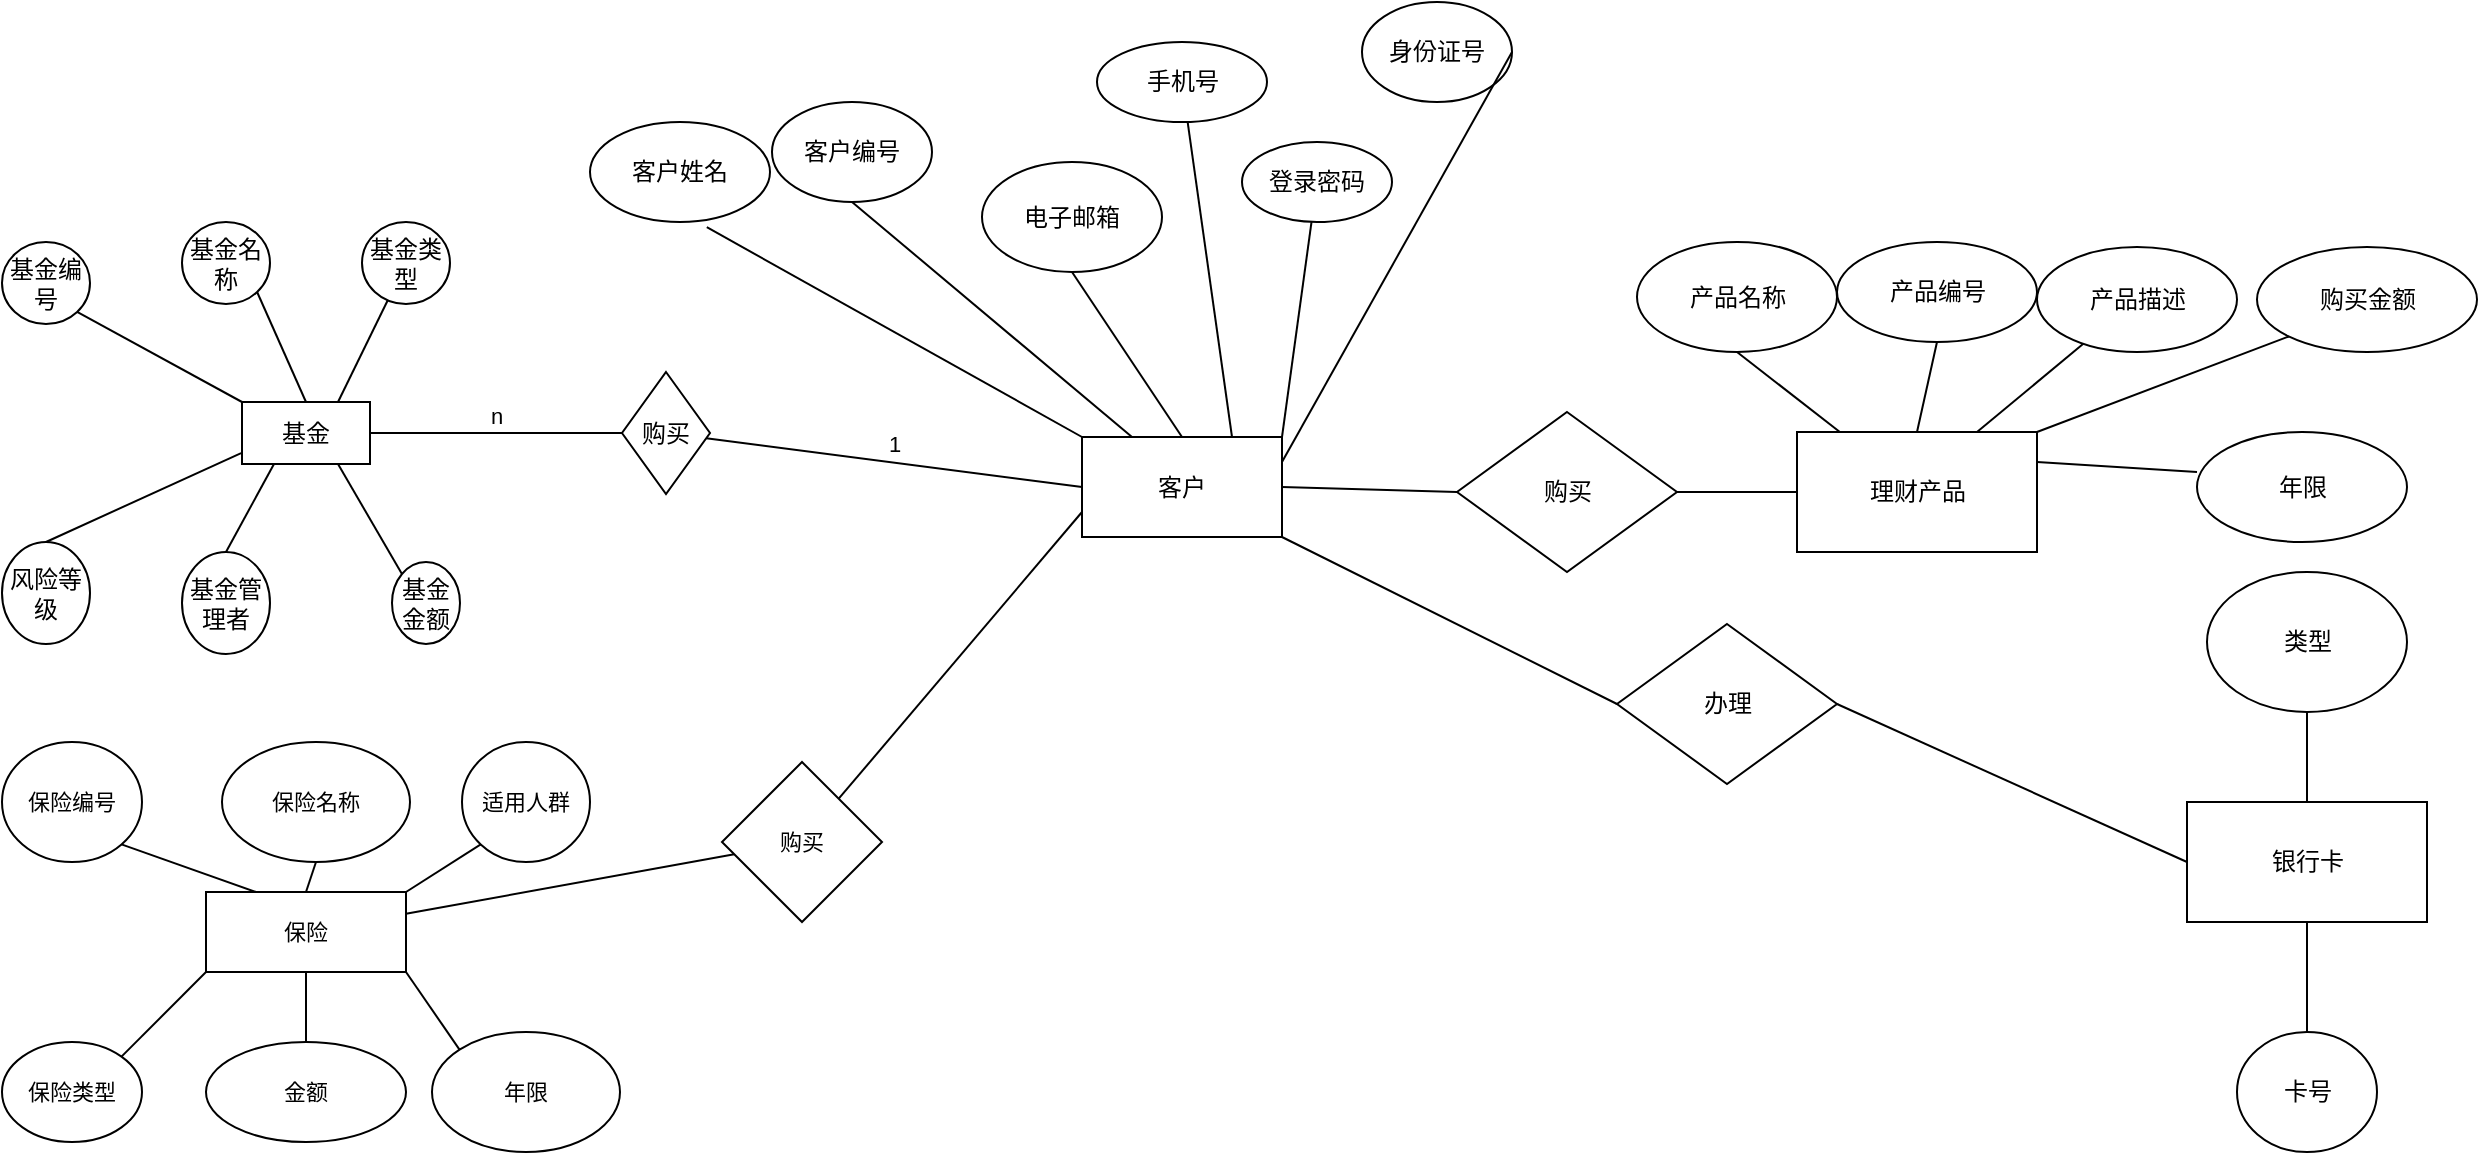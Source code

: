 <mxfile version="18.1.3" type="github">
  <diagram id="R2lEEEUBdFMjLlhIrx00" name="Page-1">
    <mxGraphModel dx="1483" dy="827" grid="1" gridSize="10" guides="1" tooltips="1" connect="1" arrows="1" fold="1" page="1" pageScale="1" pageWidth="850" pageHeight="1100" math="0" shadow="0" extFonts="Permanent Marker^https://fonts.googleapis.com/css?family=Permanent+Marker">
      <root>
        <mxCell id="0" />
        <mxCell id="1" parent="0" />
        <mxCell id="vSA9OJWNMoGuVh6hWun6-11" style="rounded=0;orthogonalLoop=1;jettySize=auto;html=1;exitX=0.25;exitY=1;exitDx=0;exitDy=0;entryX=0.5;entryY=0;entryDx=0;entryDy=0;strokeColor=default;endArrow=none;endFill=0;" edge="1" parent="1" source="vSA9OJWNMoGuVh6hWun6-2" target="vSA9OJWNMoGuVh6hWun6-5">
          <mxGeometry relative="1" as="geometry" />
        </mxCell>
        <mxCell id="vSA9OJWNMoGuVh6hWun6-12" style="shape=connector;orthogonalLoop=1;jettySize=auto;html=1;exitX=0.75;exitY=1;exitDx=0;exitDy=0;entryX=0;entryY=0;entryDx=0;entryDy=0;labelBackgroundColor=default;fontFamily=Helvetica;fontSize=11;fontColor=default;endArrow=none;endFill=0;strokeColor=default;" edge="1" parent="1" source="vSA9OJWNMoGuVh6hWun6-2" target="vSA9OJWNMoGuVh6hWun6-4">
          <mxGeometry relative="1" as="geometry" />
        </mxCell>
        <mxCell id="vSA9OJWNMoGuVh6hWun6-13" style="edgeStyle=none;shape=connector;rounded=1;orthogonalLoop=1;jettySize=auto;html=1;exitX=0.75;exitY=0;exitDx=0;exitDy=0;labelBackgroundColor=default;fontFamily=Helvetica;fontSize=11;fontColor=default;endArrow=none;endFill=0;strokeColor=default;" edge="1" parent="1" source="vSA9OJWNMoGuVh6hWun6-2" target="vSA9OJWNMoGuVh6hWun6-7">
          <mxGeometry relative="1" as="geometry" />
        </mxCell>
        <mxCell id="vSA9OJWNMoGuVh6hWun6-14" style="edgeStyle=none;shape=connector;rounded=1;orthogonalLoop=1;jettySize=auto;html=1;exitX=0.5;exitY=0;exitDx=0;exitDy=0;entryX=1;entryY=1;entryDx=0;entryDy=0;labelBackgroundColor=default;fontFamily=Helvetica;fontSize=11;fontColor=default;endArrow=none;endFill=0;strokeColor=default;" edge="1" parent="1" source="vSA9OJWNMoGuVh6hWun6-2" target="vSA9OJWNMoGuVh6hWun6-8">
          <mxGeometry relative="1" as="geometry" />
        </mxCell>
        <mxCell id="vSA9OJWNMoGuVh6hWun6-15" style="edgeStyle=none;shape=connector;rounded=1;orthogonalLoop=1;jettySize=auto;html=1;exitX=0;exitY=0;exitDx=0;exitDy=0;entryX=1;entryY=1;entryDx=0;entryDy=0;labelBackgroundColor=default;fontFamily=Helvetica;fontSize=11;fontColor=default;endArrow=none;endFill=0;strokeColor=default;" edge="1" parent="1" source="vSA9OJWNMoGuVh6hWun6-2" target="vSA9OJWNMoGuVh6hWun6-3">
          <mxGeometry relative="1" as="geometry" />
        </mxCell>
        <mxCell id="vSA9OJWNMoGuVh6hWun6-18" value="n" style="edgeStyle=none;shape=connector;rounded=1;orthogonalLoop=1;jettySize=auto;html=1;labelBackgroundColor=default;fontFamily=Helvetica;fontSize=11;fontColor=default;endArrow=none;endFill=0;strokeColor=default;labelBorderColor=none;labelPosition=center;verticalLabelPosition=top;align=center;verticalAlign=bottom;" edge="1" parent="1" source="vSA9OJWNMoGuVh6hWun6-2" target="vSA9OJWNMoGuVh6hWun6-17">
          <mxGeometry relative="1" as="geometry" />
        </mxCell>
        <mxCell id="vSA9OJWNMoGuVh6hWun6-2" value="基金" style="rounded=0;whiteSpace=wrap;html=1;" vertex="1" parent="1">
          <mxGeometry x="450" y="240" width="64" height="31" as="geometry" />
        </mxCell>
        <mxCell id="vSA9OJWNMoGuVh6hWun6-3" value="基金编号" style="ellipse;whiteSpace=wrap;html=1;" vertex="1" parent="1">
          <mxGeometry x="330" y="160" width="44" height="41" as="geometry" />
        </mxCell>
        <mxCell id="vSA9OJWNMoGuVh6hWun6-4" value="基金金额" style="ellipse;whiteSpace=wrap;html=1;" vertex="1" parent="1">
          <mxGeometry x="525" y="320" width="34" height="41" as="geometry" />
        </mxCell>
        <mxCell id="vSA9OJWNMoGuVh6hWun6-5" value="基金管理者" style="ellipse;whiteSpace=wrap;html=1;" vertex="1" parent="1">
          <mxGeometry x="420" y="315" width="44" height="51" as="geometry" />
        </mxCell>
        <mxCell id="vSA9OJWNMoGuVh6hWun6-6" value="风险等级" style="ellipse;whiteSpace=wrap;html=1;" vertex="1" parent="1">
          <mxGeometry x="330" y="310" width="44" height="51" as="geometry" />
        </mxCell>
        <mxCell id="vSA9OJWNMoGuVh6hWun6-7" value="基金类型" style="ellipse;whiteSpace=wrap;html=1;" vertex="1" parent="1">
          <mxGeometry x="510" y="150" width="44" height="41" as="geometry" />
        </mxCell>
        <mxCell id="vSA9OJWNMoGuVh6hWun6-8" value="基金名称" style="ellipse;whiteSpace=wrap;html=1;" vertex="1" parent="1">
          <mxGeometry x="420" y="150" width="44" height="41" as="geometry" />
        </mxCell>
        <mxCell id="vSA9OJWNMoGuVh6hWun6-9" value="" style="endArrow=none;html=1;rounded=0;entryX=-0.007;entryY=0.824;entryDx=0;entryDy=0;entryPerimeter=0;exitX=0.5;exitY=0;exitDx=0;exitDy=0;" edge="1" parent="1" source="vSA9OJWNMoGuVh6hWun6-6" target="vSA9OJWNMoGuVh6hWun6-2">
          <mxGeometry width="50" height="50" relative="1" as="geometry">
            <mxPoint x="380" y="300" as="sourcePoint" />
            <mxPoint x="430" y="250" as="targetPoint" />
          </mxGeometry>
        </mxCell>
        <mxCell id="vSA9OJWNMoGuVh6hWun6-20" value="1" style="edgeStyle=none;shape=connector;rounded=1;orthogonalLoop=1;jettySize=auto;html=1;labelBackgroundColor=default;fontFamily=Helvetica;fontSize=11;fontColor=default;endArrow=none;endFill=0;strokeColor=default;labelPosition=center;verticalLabelPosition=top;align=center;verticalAlign=bottom;entryX=0;entryY=0.5;entryDx=0;entryDy=0;" edge="1" parent="1" source="vSA9OJWNMoGuVh6hWun6-17" target="vSA9OJWNMoGuVh6hWun6-50">
          <mxGeometry relative="1" as="geometry" />
        </mxCell>
        <mxCell id="vSA9OJWNMoGuVh6hWun6-17" value="购买" style="rhombus;whiteSpace=wrap;html=1;rounded=0;" vertex="1" parent="1">
          <mxGeometry x="640" y="225" width="44" height="61" as="geometry" />
        </mxCell>
        <mxCell id="vSA9OJWNMoGuVh6hWun6-39" style="edgeStyle=none;shape=connector;rounded=1;orthogonalLoop=1;jettySize=auto;html=1;exitX=0.5;exitY=0;exitDx=0;exitDy=0;entryX=0.5;entryY=1;entryDx=0;entryDy=0;labelBackgroundColor=default;labelBorderColor=none;fontFamily=Helvetica;fontSize=11;fontColor=default;endArrow=none;endFill=0;strokeColor=default;" edge="1" parent="1" source="vSA9OJWNMoGuVh6hWun6-24" target="vSA9OJWNMoGuVh6hWun6-37">
          <mxGeometry relative="1" as="geometry" />
        </mxCell>
        <mxCell id="vSA9OJWNMoGuVh6hWun6-40" style="edgeStyle=none;shape=connector;rounded=1;orthogonalLoop=1;jettySize=auto;html=1;exitX=0.25;exitY=0;exitDx=0;exitDy=0;entryX=1;entryY=1;entryDx=0;entryDy=0;labelBackgroundColor=default;labelBorderColor=none;fontFamily=Helvetica;fontSize=11;fontColor=default;endArrow=none;endFill=0;strokeColor=default;" edge="1" parent="1" source="vSA9OJWNMoGuVh6hWun6-24" target="vSA9OJWNMoGuVh6hWun6-38">
          <mxGeometry relative="1" as="geometry" />
        </mxCell>
        <mxCell id="vSA9OJWNMoGuVh6hWun6-41" style="edgeStyle=none;shape=connector;rounded=1;orthogonalLoop=1;jettySize=auto;html=1;exitX=1;exitY=0;exitDx=0;exitDy=0;entryX=0;entryY=1;entryDx=0;entryDy=0;labelBackgroundColor=default;labelBorderColor=none;fontFamily=Helvetica;fontSize=11;fontColor=default;endArrow=none;endFill=0;strokeColor=default;" edge="1" parent="1" source="vSA9OJWNMoGuVh6hWun6-24" target="vSA9OJWNMoGuVh6hWun6-36">
          <mxGeometry relative="1" as="geometry" />
        </mxCell>
        <mxCell id="vSA9OJWNMoGuVh6hWun6-42" style="edgeStyle=none;shape=connector;rounded=1;orthogonalLoop=1;jettySize=auto;html=1;exitX=1;exitY=1;exitDx=0;exitDy=0;entryX=0;entryY=0;entryDx=0;entryDy=0;labelBackgroundColor=default;labelBorderColor=none;fontFamily=Helvetica;fontSize=11;fontColor=default;endArrow=none;endFill=0;strokeColor=default;" edge="1" parent="1" source="vSA9OJWNMoGuVh6hWun6-24" target="vSA9OJWNMoGuVh6hWun6-33">
          <mxGeometry relative="1" as="geometry" />
        </mxCell>
        <mxCell id="vSA9OJWNMoGuVh6hWun6-43" style="edgeStyle=none;shape=connector;rounded=1;orthogonalLoop=1;jettySize=auto;html=1;exitX=0.5;exitY=1;exitDx=0;exitDy=0;entryX=0.5;entryY=0;entryDx=0;entryDy=0;labelBackgroundColor=default;labelBorderColor=none;fontFamily=Helvetica;fontSize=11;fontColor=default;endArrow=none;endFill=0;strokeColor=default;" edge="1" parent="1" source="vSA9OJWNMoGuVh6hWun6-24" target="vSA9OJWNMoGuVh6hWun6-34">
          <mxGeometry relative="1" as="geometry" />
        </mxCell>
        <mxCell id="vSA9OJWNMoGuVh6hWun6-44" style="edgeStyle=none;shape=connector;rounded=1;orthogonalLoop=1;jettySize=auto;html=1;exitX=0;exitY=1;exitDx=0;exitDy=0;entryX=1;entryY=0;entryDx=0;entryDy=0;labelBackgroundColor=default;labelBorderColor=none;fontFamily=Helvetica;fontSize=11;fontColor=default;endArrow=none;endFill=0;strokeColor=default;" edge="1" parent="1" source="vSA9OJWNMoGuVh6hWun6-24" target="vSA9OJWNMoGuVh6hWun6-35">
          <mxGeometry relative="1" as="geometry" />
        </mxCell>
        <mxCell id="vSA9OJWNMoGuVh6hWun6-46" value="" style="edgeStyle=none;shape=connector;rounded=1;orthogonalLoop=1;jettySize=auto;html=1;labelBackgroundColor=default;labelBorderColor=none;fontFamily=Helvetica;fontSize=11;fontColor=default;endArrow=none;endFill=0;strokeColor=default;" edge="1" parent="1" source="vSA9OJWNMoGuVh6hWun6-24" target="vSA9OJWNMoGuVh6hWun6-45">
          <mxGeometry relative="1" as="geometry" />
        </mxCell>
        <mxCell id="vSA9OJWNMoGuVh6hWun6-24" value="保险" style="rounded=0;whiteSpace=wrap;html=1;fontFamily=Helvetica;fontSize=11;fontColor=default;" vertex="1" parent="1">
          <mxGeometry x="432" y="485" width="100" height="40" as="geometry" />
        </mxCell>
        <mxCell id="vSA9OJWNMoGuVh6hWun6-33" value="年限" style="ellipse;whiteSpace=wrap;html=1;fontFamily=Helvetica;fontSize=11;fontColor=default;" vertex="1" parent="1">
          <mxGeometry x="545" y="555" width="94" height="60" as="geometry" />
        </mxCell>
        <mxCell id="vSA9OJWNMoGuVh6hWun6-34" value="金额" style="ellipse;whiteSpace=wrap;html=1;fontFamily=Helvetica;fontSize=11;fontColor=default;" vertex="1" parent="1">
          <mxGeometry x="432" y="560" width="100" height="50" as="geometry" />
        </mxCell>
        <mxCell id="vSA9OJWNMoGuVh6hWun6-35" value="保险类型" style="ellipse;whiteSpace=wrap;html=1;fontFamily=Helvetica;fontSize=11;fontColor=default;" vertex="1" parent="1">
          <mxGeometry x="330" y="560" width="70" height="50" as="geometry" />
        </mxCell>
        <mxCell id="vSA9OJWNMoGuVh6hWun6-36" value="适用人群" style="ellipse;whiteSpace=wrap;html=1;fontFamily=Helvetica;fontSize=11;fontColor=default;" vertex="1" parent="1">
          <mxGeometry x="560" y="410" width="64" height="60" as="geometry" />
        </mxCell>
        <mxCell id="vSA9OJWNMoGuVh6hWun6-37" value="保险名称" style="ellipse;whiteSpace=wrap;html=1;fontFamily=Helvetica;fontSize=11;fontColor=default;" vertex="1" parent="1">
          <mxGeometry x="440" y="410" width="94" height="60" as="geometry" />
        </mxCell>
        <mxCell id="vSA9OJWNMoGuVh6hWun6-38" value="保险编号" style="ellipse;whiteSpace=wrap;html=1;fontFamily=Helvetica;fontSize=11;fontColor=default;" vertex="1" parent="1">
          <mxGeometry x="330" y="410" width="70" height="60" as="geometry" />
        </mxCell>
        <mxCell id="vSA9OJWNMoGuVh6hWun6-47" style="edgeStyle=none;shape=connector;rounded=1;orthogonalLoop=1;jettySize=auto;html=1;entryX=0;entryY=0.75;entryDx=0;entryDy=0;labelBackgroundColor=default;labelBorderColor=none;fontFamily=Helvetica;fontSize=11;fontColor=default;endArrow=none;endFill=0;strokeColor=default;" edge="1" parent="1" source="vSA9OJWNMoGuVh6hWun6-45" target="vSA9OJWNMoGuVh6hWun6-50">
          <mxGeometry relative="1" as="geometry" />
        </mxCell>
        <mxCell id="vSA9OJWNMoGuVh6hWun6-45" value="购买" style="rhombus;whiteSpace=wrap;html=1;fontSize=11;rounded=0;" vertex="1" parent="1">
          <mxGeometry x="690" y="420" width="80" height="80" as="geometry" />
        </mxCell>
        <mxCell id="vSA9OJWNMoGuVh6hWun6-83" style="edgeStyle=none;shape=connector;rounded=1;orthogonalLoop=1;jettySize=auto;html=1;exitX=1;exitY=1;exitDx=0;exitDy=0;entryX=0;entryY=0.5;entryDx=0;entryDy=0;labelBackgroundColor=default;labelBorderColor=none;fontFamily=Helvetica;fontSize=11;fontColor=default;endArrow=none;endFill=0;strokeColor=default;" edge="1" parent="1" source="vSA9OJWNMoGuVh6hWun6-50" target="vSA9OJWNMoGuVh6hWun6-82">
          <mxGeometry relative="1" as="geometry" />
        </mxCell>
        <mxCell id="vSA9OJWNMoGuVh6hWun6-50" value="客户" style="rounded=0;whiteSpace=wrap;html=1;" vertex="1" parent="1">
          <mxGeometry x="870" y="257.5" width="100" height="50" as="geometry" />
        </mxCell>
        <mxCell id="vSA9OJWNMoGuVh6hWun6-51" value="客户姓名" style="ellipse;whiteSpace=wrap;html=1;" vertex="1" parent="1">
          <mxGeometry x="624" y="100" width="90" height="50" as="geometry" />
        </mxCell>
        <mxCell id="vSA9OJWNMoGuVh6hWun6-52" value="身份证号" style="ellipse;whiteSpace=wrap;html=1;" vertex="1" parent="1">
          <mxGeometry x="1010" y="40" width="75" height="50" as="geometry" />
        </mxCell>
        <mxCell id="vSA9OJWNMoGuVh6hWun6-53" value="客户编号" style="ellipse;whiteSpace=wrap;html=1;" vertex="1" parent="1">
          <mxGeometry x="715" y="90" width="80" height="50" as="geometry" />
        </mxCell>
        <mxCell id="vSA9OJWNMoGuVh6hWun6-54" value="" style="endArrow=none;html=1;rounded=0;entryX=0.649;entryY=1.052;entryDx=0;entryDy=0;entryPerimeter=0;exitX=0;exitY=0;exitDx=0;exitDy=0;" edge="1" parent="1" source="vSA9OJWNMoGuVh6hWun6-50" target="vSA9OJWNMoGuVh6hWun6-51">
          <mxGeometry width="50" height="50" relative="1" as="geometry">
            <mxPoint x="797.5" y="270" as="sourcePoint" />
            <mxPoint x="847.5" y="220" as="targetPoint" />
          </mxGeometry>
        </mxCell>
        <mxCell id="vSA9OJWNMoGuVh6hWun6-55" value="手机号" style="ellipse;whiteSpace=wrap;html=1;" vertex="1" parent="1">
          <mxGeometry x="877.5" y="60" width="85" height="40" as="geometry" />
        </mxCell>
        <mxCell id="vSA9OJWNMoGuVh6hWun6-56" value="电子邮箱" style="ellipse;whiteSpace=wrap;html=1;" vertex="1" parent="1">
          <mxGeometry x="820" y="120" width="90" height="55" as="geometry" />
        </mxCell>
        <mxCell id="vSA9OJWNMoGuVh6hWun6-57" value="登录密码" style="ellipse;whiteSpace=wrap;html=1;" vertex="1" parent="1">
          <mxGeometry x="950" y="110" width="75" height="40" as="geometry" />
        </mxCell>
        <mxCell id="vSA9OJWNMoGuVh6hWun6-58" value="理财产品" style="rounded=0;whiteSpace=wrap;html=1;" vertex="1" parent="1">
          <mxGeometry x="1227.5" y="255" width="120" height="60" as="geometry" />
        </mxCell>
        <mxCell id="vSA9OJWNMoGuVh6hWun6-59" value="购买" style="rhombus;whiteSpace=wrap;html=1;" vertex="1" parent="1">
          <mxGeometry x="1057.5" y="245" width="110" height="80" as="geometry" />
        </mxCell>
        <mxCell id="vSA9OJWNMoGuVh6hWun6-60" value="" style="endArrow=none;html=1;rounded=0;entryX=0.5;entryY=1;entryDx=0;entryDy=0;exitX=0.25;exitY=0;exitDx=0;exitDy=0;" edge="1" parent="1" source="vSA9OJWNMoGuVh6hWun6-50" target="vSA9OJWNMoGuVh6hWun6-53">
          <mxGeometry width="50" height="50" relative="1" as="geometry">
            <mxPoint x="947.5" y="250" as="sourcePoint" />
            <mxPoint x="997.5" y="200" as="targetPoint" />
          </mxGeometry>
        </mxCell>
        <mxCell id="vSA9OJWNMoGuVh6hWun6-61" value="" style="endArrow=none;html=1;rounded=0;exitX=0.5;exitY=0;exitDx=0;exitDy=0;entryX=0.5;entryY=1;entryDx=0;entryDy=0;" edge="1" parent="1" source="vSA9OJWNMoGuVh6hWun6-50" target="vSA9OJWNMoGuVh6hWun6-56">
          <mxGeometry width="50" height="50" relative="1" as="geometry">
            <mxPoint x="1027.5" y="260" as="sourcePoint" />
            <mxPoint x="1077.5" y="210" as="targetPoint" />
          </mxGeometry>
        </mxCell>
        <mxCell id="vSA9OJWNMoGuVh6hWun6-62" value="" style="endArrow=none;html=1;rounded=0;entryX=1;entryY=0.25;entryDx=0;entryDy=0;exitX=1;exitY=0.5;exitDx=0;exitDy=0;" edge="1" parent="1" source="vSA9OJWNMoGuVh6hWun6-52" target="vSA9OJWNMoGuVh6hWun6-50">
          <mxGeometry width="50" height="50" relative="1" as="geometry">
            <mxPoint x="847.5" y="330" as="sourcePoint" />
            <mxPoint x="897.5" y="280" as="targetPoint" />
          </mxGeometry>
        </mxCell>
        <mxCell id="vSA9OJWNMoGuVh6hWun6-63" value="" style="endArrow=none;html=1;rounded=0;entryX=0.75;entryY=0;entryDx=0;entryDy=0;" edge="1" parent="1" source="vSA9OJWNMoGuVh6hWun6-55" target="vSA9OJWNMoGuVh6hWun6-50">
          <mxGeometry width="50" height="50" relative="1" as="geometry">
            <mxPoint x="877.5" y="370" as="sourcePoint" />
            <mxPoint x="927.5" y="320" as="targetPoint" />
          </mxGeometry>
        </mxCell>
        <mxCell id="vSA9OJWNMoGuVh6hWun6-64" value="" style="endArrow=none;html=1;rounded=0;entryX=1;entryY=0;entryDx=0;entryDy=0;" edge="1" parent="1" source="vSA9OJWNMoGuVh6hWun6-57" target="vSA9OJWNMoGuVh6hWun6-50">
          <mxGeometry width="50" height="50" relative="1" as="geometry">
            <mxPoint x="937.5" y="410" as="sourcePoint" />
            <mxPoint x="987.5" y="360" as="targetPoint" />
          </mxGeometry>
        </mxCell>
        <mxCell id="vSA9OJWNMoGuVh6hWun6-65" value="产品编号" style="ellipse;whiteSpace=wrap;html=1;" vertex="1" parent="1">
          <mxGeometry x="1247.5" y="160" width="100" height="50" as="geometry" />
        </mxCell>
        <mxCell id="vSA9OJWNMoGuVh6hWun6-66" value="产品名称" style="ellipse;whiteSpace=wrap;html=1;" vertex="1" parent="1">
          <mxGeometry x="1147.5" y="160" width="100" height="55" as="geometry" />
        </mxCell>
        <mxCell id="vSA9OJWNMoGuVh6hWun6-67" value="产品描述" style="ellipse;whiteSpace=wrap;html=1;" vertex="1" parent="1">
          <mxGeometry x="1347.5" y="162.5" width="100" height="52.5" as="geometry" />
        </mxCell>
        <mxCell id="vSA9OJWNMoGuVh6hWun6-68" value="购买金额" style="ellipse;whiteSpace=wrap;html=1;" vertex="1" parent="1">
          <mxGeometry x="1457.5" y="162.5" width="110" height="52.5" as="geometry" />
        </mxCell>
        <mxCell id="vSA9OJWNMoGuVh6hWun6-69" value="年限" style="ellipse;whiteSpace=wrap;html=1;" vertex="1" parent="1">
          <mxGeometry x="1427.5" y="255" width="105" height="55" as="geometry" />
        </mxCell>
        <mxCell id="vSA9OJWNMoGuVh6hWun6-70" value="" style="endArrow=none;html=1;rounded=0;entryX=1;entryY=0.5;entryDx=0;entryDy=0;exitX=0;exitY=0.5;exitDx=0;exitDy=0;" edge="1" parent="1" source="vSA9OJWNMoGuVh6hWun6-59" target="vSA9OJWNMoGuVh6hWun6-50">
          <mxGeometry width="50" height="50" relative="1" as="geometry">
            <mxPoint x="1097.5" y="310" as="sourcePoint" />
            <mxPoint x="1147.5" y="260" as="targetPoint" />
          </mxGeometry>
        </mxCell>
        <mxCell id="vSA9OJWNMoGuVh6hWun6-71" value="" style="endArrow=none;html=1;rounded=0;exitX=1;exitY=0.5;exitDx=0;exitDy=0;entryX=0;entryY=0.5;entryDx=0;entryDy=0;" edge="1" parent="1" source="vSA9OJWNMoGuVh6hWun6-59" target="vSA9OJWNMoGuVh6hWun6-58">
          <mxGeometry width="50" height="50" relative="1" as="geometry">
            <mxPoint x="1167.5" y="230" as="sourcePoint" />
            <mxPoint x="1217.5" y="180" as="targetPoint" />
          </mxGeometry>
        </mxCell>
        <mxCell id="vSA9OJWNMoGuVh6hWun6-72" value="" style="endArrow=none;html=1;rounded=0;exitX=1;exitY=0.25;exitDx=0;exitDy=0;entryX=0;entryY=0.364;entryDx=0;entryDy=0;entryPerimeter=0;" edge="1" parent="1" source="vSA9OJWNMoGuVh6hWun6-58" target="vSA9OJWNMoGuVh6hWun6-69">
          <mxGeometry width="50" height="50" relative="1" as="geometry">
            <mxPoint x="1357.5" y="350" as="sourcePoint" />
            <mxPoint x="1407.5" y="300" as="targetPoint" />
          </mxGeometry>
        </mxCell>
        <mxCell id="vSA9OJWNMoGuVh6hWun6-73" value="" style="endArrow=none;html=1;rounded=0;entryX=0.5;entryY=1;entryDx=0;entryDy=0;" edge="1" parent="1" source="vSA9OJWNMoGuVh6hWun6-58" target="vSA9OJWNMoGuVh6hWun6-66">
          <mxGeometry width="50" height="50" relative="1" as="geometry">
            <mxPoint x="1157.5" y="400" as="sourcePoint" />
            <mxPoint x="1207.5" y="350" as="targetPoint" />
          </mxGeometry>
        </mxCell>
        <mxCell id="vSA9OJWNMoGuVh6hWun6-74" value="" style="endArrow=none;html=1;rounded=0;entryX=0.5;entryY=1;entryDx=0;entryDy=0;exitX=0.5;exitY=0;exitDx=0;exitDy=0;" edge="1" parent="1" source="vSA9OJWNMoGuVh6hWun6-58" target="vSA9OJWNMoGuVh6hWun6-65">
          <mxGeometry width="50" height="50" relative="1" as="geometry">
            <mxPoint x="1267.5" y="250" as="sourcePoint" />
            <mxPoint x="1277.5" y="390" as="targetPoint" />
          </mxGeometry>
        </mxCell>
        <mxCell id="vSA9OJWNMoGuVh6hWun6-75" value="" style="endArrow=none;html=1;rounded=0;exitX=0.75;exitY=0;exitDx=0;exitDy=0;" edge="1" parent="1" source="vSA9OJWNMoGuVh6hWun6-58" target="vSA9OJWNMoGuVh6hWun6-67">
          <mxGeometry width="50" height="50" relative="1" as="geometry">
            <mxPoint x="1287.5" y="440" as="sourcePoint" />
            <mxPoint x="1337.5" y="390" as="targetPoint" />
          </mxGeometry>
        </mxCell>
        <mxCell id="vSA9OJWNMoGuVh6hWun6-76" value="" style="endArrow=none;html=1;rounded=0;entryX=0;entryY=1;entryDx=0;entryDy=0;exitX=1;exitY=0;exitDx=0;exitDy=0;" edge="1" parent="1" source="vSA9OJWNMoGuVh6hWun6-58" target="vSA9OJWNMoGuVh6hWun6-68">
          <mxGeometry width="50" height="50" relative="1" as="geometry">
            <mxPoint x="1397.5" y="430" as="sourcePoint" />
            <mxPoint x="1447.5" y="380" as="targetPoint" />
          </mxGeometry>
        </mxCell>
        <mxCell id="vSA9OJWNMoGuVh6hWun6-86" style="edgeStyle=none;shape=connector;rounded=1;orthogonalLoop=1;jettySize=auto;html=1;exitX=0.5;exitY=1;exitDx=0;exitDy=0;entryX=0.5;entryY=0;entryDx=0;entryDy=0;labelBackgroundColor=default;labelBorderColor=none;fontFamily=Helvetica;fontSize=11;fontColor=default;endArrow=none;endFill=0;strokeColor=default;" edge="1" parent="1" source="vSA9OJWNMoGuVh6hWun6-77" target="vSA9OJWNMoGuVh6hWun6-79">
          <mxGeometry relative="1" as="geometry" />
        </mxCell>
        <mxCell id="vSA9OJWNMoGuVh6hWun6-77" value="银行卡" style="rounded=0;whiteSpace=wrap;html=1;" vertex="1" parent="1">
          <mxGeometry x="1422.5" y="440" width="120" height="60" as="geometry" />
        </mxCell>
        <mxCell id="vSA9OJWNMoGuVh6hWun6-85" value="" style="edgeStyle=none;shape=connector;rounded=1;orthogonalLoop=1;jettySize=auto;html=1;labelBackgroundColor=default;labelBorderColor=none;fontFamily=Helvetica;fontSize=11;fontColor=default;endArrow=none;endFill=0;strokeColor=default;" edge="1" parent="1" source="vSA9OJWNMoGuVh6hWun6-78" target="vSA9OJWNMoGuVh6hWun6-77">
          <mxGeometry relative="1" as="geometry" />
        </mxCell>
        <mxCell id="vSA9OJWNMoGuVh6hWun6-78" value="类型" style="ellipse;whiteSpace=wrap;html=1;" vertex="1" parent="1">
          <mxGeometry x="1432.5" y="325" width="100" height="70" as="geometry" />
        </mxCell>
        <mxCell id="vSA9OJWNMoGuVh6hWun6-79" value="卡号" style="ellipse;whiteSpace=wrap;html=1;" vertex="1" parent="1">
          <mxGeometry x="1447.5" y="555" width="70" height="60" as="geometry" />
        </mxCell>
        <mxCell id="vSA9OJWNMoGuVh6hWun6-84" style="edgeStyle=none;shape=connector;rounded=1;orthogonalLoop=1;jettySize=auto;html=1;entryX=0;entryY=0.5;entryDx=0;entryDy=0;labelBackgroundColor=default;labelBorderColor=none;fontFamily=Helvetica;fontSize=11;fontColor=default;endArrow=none;endFill=0;strokeColor=default;exitX=1;exitY=0.5;exitDx=0;exitDy=0;" edge="1" parent="1" source="vSA9OJWNMoGuVh6hWun6-82" target="vSA9OJWNMoGuVh6hWun6-77">
          <mxGeometry relative="1" as="geometry" />
        </mxCell>
        <mxCell id="vSA9OJWNMoGuVh6hWun6-82" value="办理" style="rhombus;whiteSpace=wrap;html=1;" vertex="1" parent="1">
          <mxGeometry x="1137.5" y="351" width="110" height="80" as="geometry" />
        </mxCell>
      </root>
    </mxGraphModel>
  </diagram>
</mxfile>
